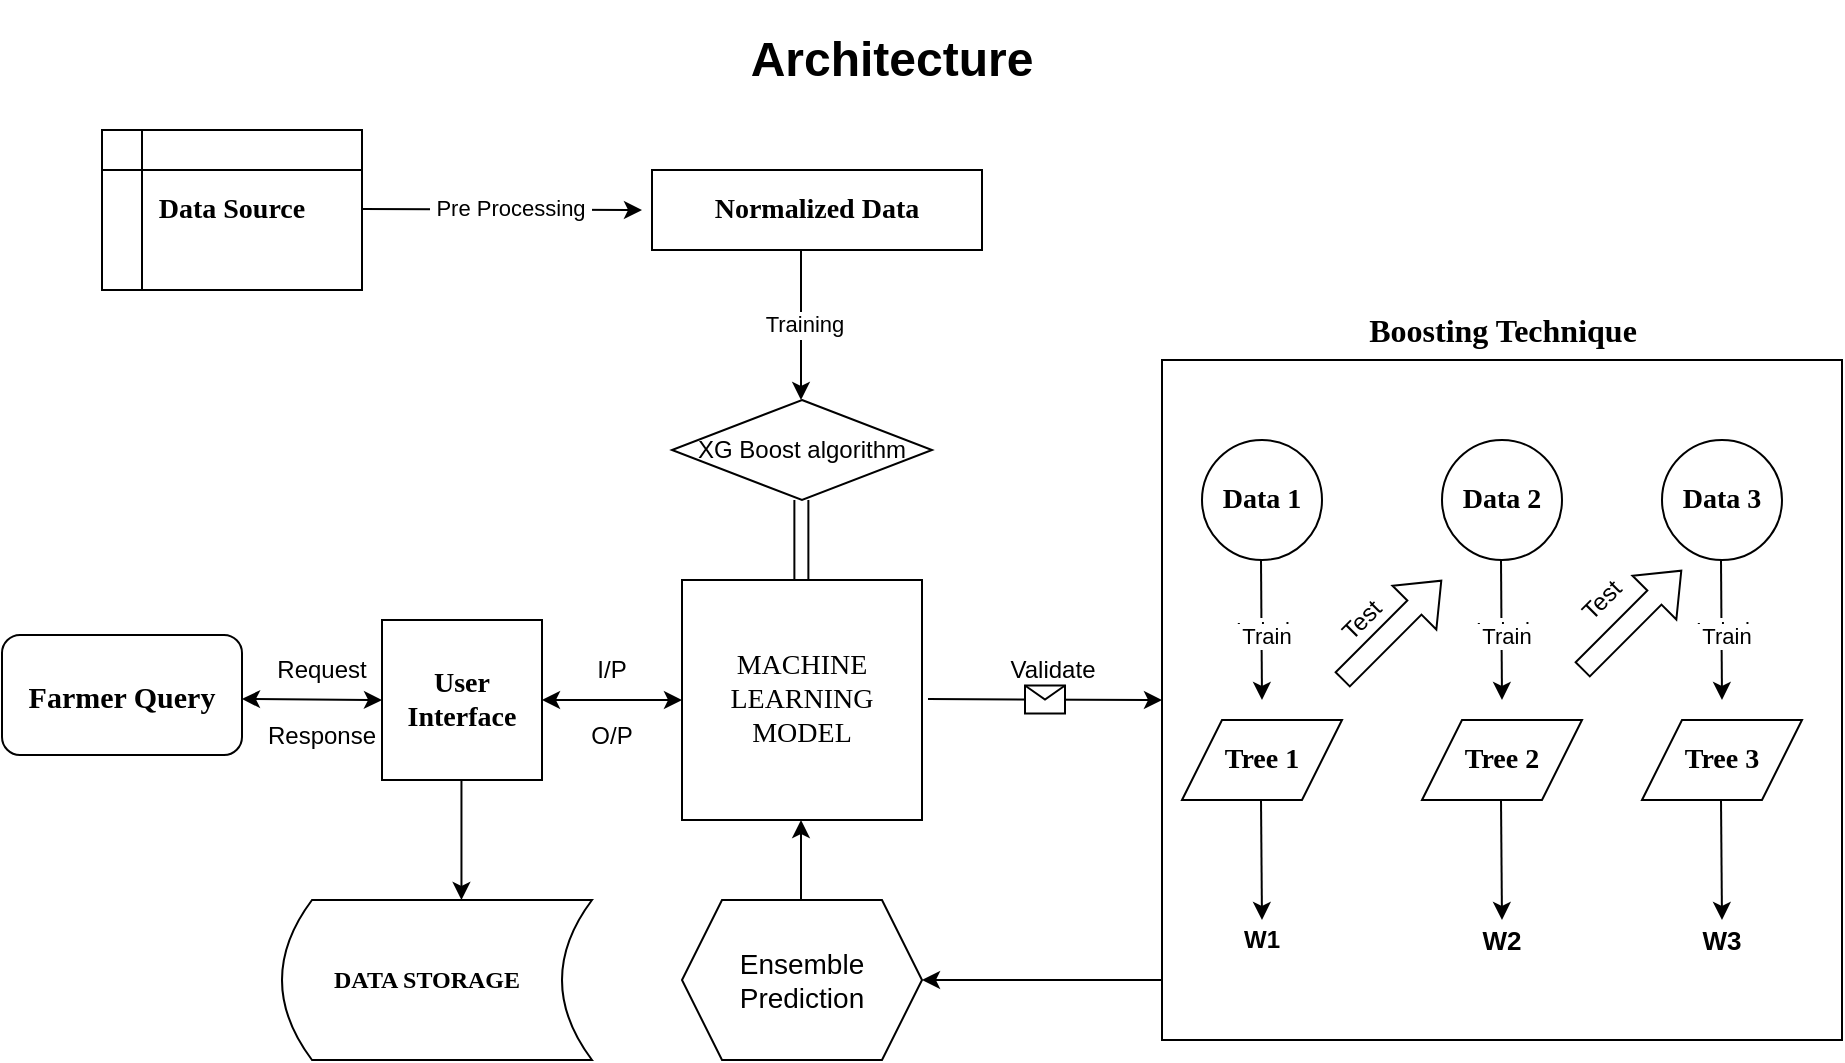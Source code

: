<mxfile version="22.1.4" type="device">
  <diagram name="Page-1" id="IPW8pOuw4DvIUizaTqhc">
    <mxGraphModel dx="2283" dy="593" grid="1" gridSize="10" guides="1" tooltips="1" connect="1" arrows="1" fold="1" page="1" pageScale="1" pageWidth="850" pageHeight="1100" math="0" shadow="0">
      <root>
        <mxCell id="0" />
        <mxCell id="1" parent="0" />
        <mxCell id="jM5wIbAw8bUpSAx-7QHz-1" value="&lt;b&gt;&lt;font face=&quot;Times New Roman&quot;&gt;Farmer Query&lt;/font&gt;&lt;/b&gt;" style="rounded=1;whiteSpace=wrap;html=1;fontSize=15;" parent="1" vertex="1">
          <mxGeometry x="-90" y="317.5" width="120" height="60" as="geometry" />
        </mxCell>
        <mxCell id="jM5wIbAw8bUpSAx-7QHz-7" value="&lt;font face=&quot;Times New Roman&quot; style=&quot;font-size: 14px;&quot;&gt;&lt;b&gt;User Interface&lt;/b&gt;&lt;/font&gt;" style="whiteSpace=wrap;html=1;aspect=fixed;" parent="1" vertex="1">
          <mxGeometry x="100" y="310" width="80" height="80" as="geometry" />
        </mxCell>
        <mxCell id="jM5wIbAw8bUpSAx-7QHz-13" value="&lt;font face=&quot;Times New Roman&quot; style=&quot;font-size: 14px;&quot;&gt;MACHINE LEARNING MODEL&lt;/font&gt;" style="whiteSpace=wrap;html=1;aspect=fixed;" parent="1" vertex="1">
          <mxGeometry x="250" y="290" width="120" height="120" as="geometry" />
        </mxCell>
        <mxCell id="jM5wIbAw8bUpSAx-7QHz-15" value="" style="endArrow=classic;html=1;rounded=0;" parent="1" edge="1">
          <mxGeometry relative="1" as="geometry">
            <mxPoint x="90" y="104.5" as="sourcePoint" />
            <mxPoint x="230" y="105" as="targetPoint" />
          </mxGeometry>
        </mxCell>
        <mxCell id="jM5wIbAw8bUpSAx-7QHz-16" value="Label" style="edgeLabel;resizable=0;html=1;align=center;verticalAlign=middle;" parent="jM5wIbAw8bUpSAx-7QHz-15" connectable="0" vertex="1">
          <mxGeometry relative="1" as="geometry" />
        </mxCell>
        <mxCell id="jM5wIbAw8bUpSAx-7QHz-17" value="&amp;nbsp;Pre Processing&amp;nbsp;" style="edgeLabel;html=1;align=center;verticalAlign=middle;resizable=0;points=[];" parent="jM5wIbAw8bUpSAx-7QHz-15" vertex="1" connectable="0">
          <mxGeometry x="0.05" y="1" relative="1" as="geometry">
            <mxPoint as="offset" />
          </mxGeometry>
        </mxCell>
        <mxCell id="jM5wIbAw8bUpSAx-7QHz-18" value="&lt;font size=&quot;1&quot; face=&quot;Times New Roman&quot;&gt;&lt;b style=&quot;font-size: 14px;&quot;&gt;Normalized Data&lt;/b&gt;&lt;/font&gt;" style="rounded=0;whiteSpace=wrap;html=1;" parent="1" vertex="1">
          <mxGeometry x="235" y="85" width="165" height="40" as="geometry" />
        </mxCell>
        <mxCell id="jM5wIbAw8bUpSAx-7QHz-19" value="" style="endArrow=classic;html=1;rounded=0;" parent="1" edge="1">
          <mxGeometry relative="1" as="geometry">
            <mxPoint x="309.5" y="125" as="sourcePoint" />
            <mxPoint x="309.5" y="200" as="targetPoint" />
          </mxGeometry>
        </mxCell>
        <mxCell id="jM5wIbAw8bUpSAx-7QHz-20" value="Label" style="edgeLabel;resizable=0;html=1;align=center;verticalAlign=middle;" parent="jM5wIbAw8bUpSAx-7QHz-19" connectable="0" vertex="1">
          <mxGeometry relative="1" as="geometry" />
        </mxCell>
        <mxCell id="jM5wIbAw8bUpSAx-7QHz-21" value="&amp;nbsp;Training&amp;nbsp;" style="edgeLabel;html=1;align=center;verticalAlign=middle;resizable=0;points=[];" parent="jM5wIbAw8bUpSAx-7QHz-19" vertex="1" connectable="0">
          <mxGeometry x="-0.02" y="4" relative="1" as="geometry">
            <mxPoint x="-3" as="offset" />
          </mxGeometry>
        </mxCell>
        <mxCell id="jM5wIbAw8bUpSAx-7QHz-22" value="XG Boost algorithm" style="rhombus;whiteSpace=wrap;html=1;" parent="1" vertex="1">
          <mxGeometry x="245" y="200" width="130" height="50" as="geometry" />
        </mxCell>
        <mxCell id="jM5wIbAw8bUpSAx-7QHz-23" value="" style="shape=link;html=1;rounded=0;width=7;" parent="1" edge="1">
          <mxGeometry width="100" relative="1" as="geometry">
            <mxPoint x="309.69" y="250" as="sourcePoint" />
            <mxPoint x="309.69" y="290" as="targetPoint" />
          </mxGeometry>
        </mxCell>
        <mxCell id="jM5wIbAw8bUpSAx-7QHz-25" value="" style="endArrow=classic;startArrow=classic;html=1;rounded=0;" parent="1" edge="1">
          <mxGeometry width="50" height="50" relative="1" as="geometry">
            <mxPoint x="30" y="349.5" as="sourcePoint" />
            <mxPoint x="100" y="350" as="targetPoint" />
          </mxGeometry>
        </mxCell>
        <mxCell id="jM5wIbAw8bUpSAx-7QHz-28" value="" style="endArrow=classic;html=1;rounded=0;entryX=0;entryY=0.5;entryDx=0;entryDy=0;" parent="1" target="jM5wIbAw8bUpSAx-7QHz-31" edge="1">
          <mxGeometry relative="1" as="geometry">
            <mxPoint x="373" y="349.5" as="sourcePoint" />
            <mxPoint x="478" y="350" as="targetPoint" />
          </mxGeometry>
        </mxCell>
        <mxCell id="jM5wIbAw8bUpSAx-7QHz-29" value="" style="shape=message;html=1;outlineConnect=0;" parent="jM5wIbAw8bUpSAx-7QHz-28" vertex="1">
          <mxGeometry width="20" height="14" relative="1" as="geometry">
            <mxPoint x="-10" y="-7" as="offset" />
          </mxGeometry>
        </mxCell>
        <mxCell id="jM5wIbAw8bUpSAx-7QHz-30" value="Validate" style="text;html=1;align=center;verticalAlign=middle;resizable=0;points=[];autosize=1;strokeColor=none;fillColor=none;" parent="1" vertex="1">
          <mxGeometry x="400" y="320" width="70" height="30" as="geometry" />
        </mxCell>
        <mxCell id="jM5wIbAw8bUpSAx-7QHz-31" value="" style="whiteSpace=wrap;html=1;aspect=fixed;" parent="1" vertex="1">
          <mxGeometry x="490" y="180" width="340" height="340" as="geometry" />
        </mxCell>
        <mxCell id="jM5wIbAw8bUpSAx-7QHz-33" value="&lt;font face=&quot;Times New Roman&quot; style=&quot;font-size: 16px;&quot;&gt;&lt;b&gt;Boosting Technique&lt;/b&gt;&lt;/font&gt;" style="text;html=1;align=center;verticalAlign=middle;resizable=0;points=[];autosize=1;strokeColor=none;fillColor=none;" parent="1" vertex="1">
          <mxGeometry x="580" y="150" width="160" height="30" as="geometry" />
        </mxCell>
        <mxCell id="jM5wIbAw8bUpSAx-7QHz-39" value="&lt;b&gt;&lt;font style=&quot;font-size: 14px;&quot; face=&quot;Times New Roman&quot;&gt;Tree 1&lt;/font&gt;&lt;/b&gt;" style="shape=parallelogram;perimeter=parallelogramPerimeter;whiteSpace=wrap;html=1;fixedSize=1;" parent="1" vertex="1">
          <mxGeometry x="500" y="360" width="80" height="40" as="geometry" />
        </mxCell>
        <mxCell id="jM5wIbAw8bUpSAx-7QHz-43" value="&lt;b&gt;W1&lt;/b&gt;" style="text;html=1;strokeColor=none;fillColor=none;align=center;verticalAlign=middle;whiteSpace=wrap;rounded=0;rotation=0;" parent="1" vertex="1">
          <mxGeometry x="515" y="460" width="50" height="20" as="geometry" />
        </mxCell>
        <mxCell id="jM5wIbAw8bUpSAx-7QHz-44" value="&lt;b&gt;&lt;font style=&quot;font-size: 14px;&quot; face=&quot;Times New Roman&quot;&gt;Data 2&lt;/font&gt;&lt;/b&gt;" style="ellipse;whiteSpace=wrap;html=1;aspect=fixed;" parent="1" vertex="1">
          <mxGeometry x="630" y="220" width="60" height="60" as="geometry" />
        </mxCell>
        <mxCell id="jM5wIbAw8bUpSAx-7QHz-45" value="" style="shape=flexArrow;endArrow=classic;html=1;rounded=0;" parent="1" edge="1">
          <mxGeometry width="50" height="50" relative="1" as="geometry">
            <mxPoint x="580" y="340" as="sourcePoint" />
            <mxPoint x="630" y="290" as="targetPoint" />
          </mxGeometry>
        </mxCell>
        <mxCell id="jM5wIbAw8bUpSAx-7QHz-48" value="" style="endArrow=classic;html=1;rounded=0;" parent="1" edge="1">
          <mxGeometry relative="1" as="geometry">
            <mxPoint x="539.5" y="280" as="sourcePoint" />
            <mxPoint x="540" y="350" as="targetPoint" />
          </mxGeometry>
        </mxCell>
        <mxCell id="jM5wIbAw8bUpSAx-7QHz-49" value="Label" style="edgeLabel;resizable=0;html=1;align=center;verticalAlign=middle;" parent="jM5wIbAw8bUpSAx-7QHz-48" connectable="0" vertex="1">
          <mxGeometry relative="1" as="geometry" />
        </mxCell>
        <mxCell id="jM5wIbAw8bUpSAx-7QHz-50" value="&amp;nbsp;Train&amp;nbsp;" style="edgeLabel;html=1;align=center;verticalAlign=middle;resizable=0;points=[];" parent="jM5wIbAw8bUpSAx-7QHz-48" vertex="1" connectable="0">
          <mxGeometry x="0.067" y="2" relative="1" as="geometry">
            <mxPoint as="offset" />
          </mxGeometry>
        </mxCell>
        <mxCell id="jM5wIbAw8bUpSAx-7QHz-52" value="" style="endArrow=classic;html=1;rounded=0;" parent="1" edge="1">
          <mxGeometry width="50" height="50" relative="1" as="geometry">
            <mxPoint x="539.5" y="400" as="sourcePoint" />
            <mxPoint x="540" y="460" as="targetPoint" />
          </mxGeometry>
        </mxCell>
        <mxCell id="jM5wIbAw8bUpSAx-7QHz-53" value="Test" style="text;html=1;strokeColor=none;fillColor=none;align=center;verticalAlign=middle;whiteSpace=wrap;rounded=0;rotation=-45;" parent="1" vertex="1">
          <mxGeometry x="565" y="300" width="50" height="20" as="geometry" />
        </mxCell>
        <mxCell id="jM5wIbAw8bUpSAx-7QHz-61" value="" style="endArrow=classic;html=1;rounded=0;" parent="1" edge="1">
          <mxGeometry width="50" height="50" relative="1" as="geometry">
            <mxPoint x="659.5" y="400" as="sourcePoint" />
            <mxPoint x="660" y="460" as="targetPoint" />
          </mxGeometry>
        </mxCell>
        <mxCell id="jM5wIbAw8bUpSAx-7QHz-62" value="" style="endArrow=classic;html=1;rounded=0;" parent="1" edge="1">
          <mxGeometry relative="1" as="geometry">
            <mxPoint x="659.5" y="280" as="sourcePoint" />
            <mxPoint x="660" y="350" as="targetPoint" />
          </mxGeometry>
        </mxCell>
        <mxCell id="jM5wIbAw8bUpSAx-7QHz-63" value="Label" style="edgeLabel;resizable=0;html=1;align=center;verticalAlign=middle;" parent="jM5wIbAw8bUpSAx-7QHz-62" connectable="0" vertex="1">
          <mxGeometry relative="1" as="geometry" />
        </mxCell>
        <mxCell id="jM5wIbAw8bUpSAx-7QHz-64" value="&amp;nbsp;Train&amp;nbsp;" style="edgeLabel;html=1;align=center;verticalAlign=middle;resizable=0;points=[];" parent="jM5wIbAw8bUpSAx-7QHz-62" vertex="1" connectable="0">
          <mxGeometry x="0.067" y="2" relative="1" as="geometry">
            <mxPoint as="offset" />
          </mxGeometry>
        </mxCell>
        <mxCell id="jM5wIbAw8bUpSAx-7QHz-65" value="&lt;font face=&quot;Times New Roman&quot; style=&quot;font-size: 14px;&quot;&gt;&lt;b&gt;Tree 2&lt;/b&gt;&lt;/font&gt;" style="shape=parallelogram;perimeter=parallelogramPerimeter;whiteSpace=wrap;html=1;fixedSize=1;" parent="1" vertex="1">
          <mxGeometry x="620" y="360" width="80" height="40" as="geometry" />
        </mxCell>
        <mxCell id="jM5wIbAw8bUpSAx-7QHz-66" value="&lt;b&gt;&lt;font style=&quot;font-size: 14px;&quot; face=&quot;Times New Roman&quot;&gt;Data 1&lt;/font&gt;&lt;/b&gt;" style="ellipse;whiteSpace=wrap;html=1;aspect=fixed;" parent="1" vertex="1">
          <mxGeometry x="510" y="220" width="60" height="60" as="geometry" />
        </mxCell>
        <mxCell id="jM5wIbAw8bUpSAx-7QHz-68" value="&lt;b&gt;&lt;font style=&quot;font-size: 13px;&quot;&gt;W2&lt;/font&gt;&lt;/b&gt;" style="text;html=1;strokeColor=none;fillColor=none;align=center;verticalAlign=middle;whiteSpace=wrap;rounded=0;" parent="1" vertex="1">
          <mxGeometry x="635" y="460" width="50" height="20" as="geometry" />
        </mxCell>
        <mxCell id="jM5wIbAw8bUpSAx-7QHz-69" value="" style="shape=flexArrow;endArrow=classic;html=1;rounded=0;" parent="1" edge="1">
          <mxGeometry width="50" height="50" relative="1" as="geometry">
            <mxPoint x="700" y="335" as="sourcePoint" />
            <mxPoint x="750" y="285" as="targetPoint" />
          </mxGeometry>
        </mxCell>
        <mxCell id="jM5wIbAw8bUpSAx-7QHz-70" value="&lt;b&gt;&lt;font style=&quot;font-size: 14px;&quot; face=&quot;Times New Roman&quot;&gt;Data 3&lt;/font&gt;&lt;/b&gt;" style="ellipse;whiteSpace=wrap;html=1;aspect=fixed;" parent="1" vertex="1">
          <mxGeometry x="740" y="220" width="60" height="60" as="geometry" />
        </mxCell>
        <mxCell id="jM5wIbAw8bUpSAx-7QHz-71" value="Test" style="text;strokeColor=none;fillColor=none;align=center;verticalAlign=middle;whiteSpace=wrap;rounded=0;rotation=-45;" parent="1" vertex="1">
          <mxGeometry x="684.999" y="289.999" width="50" height="20" as="geometry" />
        </mxCell>
        <mxCell id="jM5wIbAw8bUpSAx-7QHz-73" value="" style="endArrow=classic;html=1;rounded=0;" parent="1" edge="1">
          <mxGeometry relative="1" as="geometry">
            <mxPoint x="769.5" y="280" as="sourcePoint" />
            <mxPoint x="770" y="350" as="targetPoint" />
          </mxGeometry>
        </mxCell>
        <mxCell id="jM5wIbAw8bUpSAx-7QHz-74" value="Label" style="edgeLabel;resizable=0;html=1;align=center;verticalAlign=middle;" parent="jM5wIbAw8bUpSAx-7QHz-73" connectable="0" vertex="1">
          <mxGeometry relative="1" as="geometry" />
        </mxCell>
        <mxCell id="jM5wIbAw8bUpSAx-7QHz-75" value="&amp;nbsp;Train&amp;nbsp;" style="edgeLabel;html=1;align=center;verticalAlign=middle;resizable=0;points=[];" parent="jM5wIbAw8bUpSAx-7QHz-73" vertex="1" connectable="0">
          <mxGeometry x="0.067" y="2" relative="1" as="geometry">
            <mxPoint as="offset" />
          </mxGeometry>
        </mxCell>
        <mxCell id="jM5wIbAw8bUpSAx-7QHz-76" value="&lt;font size=&quot;1&quot; face=&quot;Times New Roman&quot;&gt;&lt;b style=&quot;font-size: 14px;&quot;&gt;Tree 3&lt;/b&gt;&lt;/font&gt;" style="shape=parallelogram;perimeter=parallelogramPerimeter;whiteSpace=wrap;html=1;fixedSize=1;" parent="1" vertex="1">
          <mxGeometry x="730" y="360" width="80" height="40" as="geometry" />
        </mxCell>
        <mxCell id="jM5wIbAw8bUpSAx-7QHz-77" value="" style="endArrow=classic;html=1;rounded=0;" parent="1" edge="1">
          <mxGeometry width="50" height="50" relative="1" as="geometry">
            <mxPoint x="769.5" y="400" as="sourcePoint" />
            <mxPoint x="770" y="460" as="targetPoint" />
          </mxGeometry>
        </mxCell>
        <mxCell id="jM5wIbAw8bUpSAx-7QHz-79" value="&lt;b&gt;&lt;font style=&quot;font-size: 13px;&quot;&gt;W3&lt;/font&gt;&lt;/b&gt;" style="text;html=1;strokeColor=none;fillColor=none;align=center;verticalAlign=middle;whiteSpace=wrap;rounded=0;" parent="1" vertex="1">
          <mxGeometry x="745" y="460" width="50" height="20" as="geometry" />
        </mxCell>
        <mxCell id="jM5wIbAw8bUpSAx-7QHz-80" value="" style="endArrow=classic;html=1;rounded=0;entryX=1;entryY=0.5;entryDx=0;entryDy=0;" parent="1" target="jM5wIbAw8bUpSAx-7QHz-83" edge="1">
          <mxGeometry relative="1" as="geometry">
            <mxPoint x="490" y="490" as="sourcePoint" />
            <mxPoint x="380" y="490" as="targetPoint" />
          </mxGeometry>
        </mxCell>
        <mxCell id="jM5wIbAw8bUpSAx-7QHz-83" value="&lt;font style=&quot;font-size: 14px;&quot;&gt;Ensemble Prediction&lt;/font&gt;" style="shape=hexagon;perimeter=hexagonPerimeter2;whiteSpace=wrap;html=1;fixedSize=1;" parent="1" vertex="1">
          <mxGeometry x="250" y="450" width="120" height="80" as="geometry" />
        </mxCell>
        <mxCell id="jM5wIbAw8bUpSAx-7QHz-84" value="" style="endArrow=classic;html=1;rounded=0;" parent="1" edge="1">
          <mxGeometry width="50" height="50" relative="1" as="geometry">
            <mxPoint x="309.5" y="450" as="sourcePoint" />
            <mxPoint x="309.5" y="410" as="targetPoint" />
          </mxGeometry>
        </mxCell>
        <mxCell id="jM5wIbAw8bUpSAx-7QHz-85" value="" style="endArrow=classic;startArrow=classic;html=1;rounded=0;entryX=0;entryY=0.5;entryDx=0;entryDy=0;" parent="1" target="jM5wIbAw8bUpSAx-7QHz-13" edge="1">
          <mxGeometry width="50" height="50" relative="1" as="geometry">
            <mxPoint x="180" y="350" as="sourcePoint" />
            <mxPoint x="240" y="347" as="targetPoint" />
          </mxGeometry>
        </mxCell>
        <mxCell id="jM5wIbAw8bUpSAx-7QHz-86" value="Request" style="text;html=1;strokeColor=none;fillColor=none;align=center;verticalAlign=middle;whiteSpace=wrap;rounded=0;" parent="1" vertex="1">
          <mxGeometry x="50" y="330" width="40" height="10" as="geometry" />
        </mxCell>
        <mxCell id="jM5wIbAw8bUpSAx-7QHz-87" value="Response" style="text;html=1;strokeColor=none;fillColor=none;align=center;verticalAlign=middle;whiteSpace=wrap;rounded=0;" parent="1" vertex="1">
          <mxGeometry x="50" y="355" width="40" height="25" as="geometry" />
        </mxCell>
        <mxCell id="jM5wIbAw8bUpSAx-7QHz-89" value="I/P" style="text;html=1;strokeColor=none;fillColor=none;align=center;verticalAlign=middle;whiteSpace=wrap;rounded=0;" parent="1" vertex="1">
          <mxGeometry x="195" y="325" width="40" height="20" as="geometry" />
        </mxCell>
        <mxCell id="jM5wIbAw8bUpSAx-7QHz-90" value="O/P" style="text;html=1;strokeColor=none;fillColor=none;align=center;verticalAlign=middle;whiteSpace=wrap;rounded=0;" parent="1" vertex="1">
          <mxGeometry x="195" y="357.5" width="40" height="20" as="geometry" />
        </mxCell>
        <mxCell id="hN-RNggsE1yZdYFDovAl-2" value="&lt;b&gt;&lt;font style=&quot;font-size: 14px;&quot; face=&quot;Times New Roman&quot;&gt;Data Source&lt;/font&gt;&lt;/b&gt;" style="shape=internalStorage;whiteSpace=wrap;html=1;backgroundOutline=1;" vertex="1" parent="1">
          <mxGeometry x="-40" y="65" width="130" height="80" as="geometry" />
        </mxCell>
        <mxCell id="hN-RNggsE1yZdYFDovAl-4" value="&lt;div style=&quot;&quot;&gt;&lt;b&gt;&lt;font face=&quot;Times New Roman&quot;&gt;&lt;span style=&quot;background-color: initial; white-space: pre;&quot;&gt;&#x9;&lt;/span&gt;&lt;span style=&quot;background-color: initial;&quot;&gt;DATA STORAGE&amp;nbsp;&lt;/span&gt;&lt;/font&gt;&lt;/b&gt;&lt;/div&gt;" style="shape=dataStorage;whiteSpace=wrap;html=1;fixedSize=1;size=15;align=left;" vertex="1" parent="1">
          <mxGeometry x="50" y="450" width="155" height="80" as="geometry" />
        </mxCell>
        <mxCell id="hN-RNggsE1yZdYFDovAl-8" value="&lt;h1 style=&quot;&quot;&gt;Architecture&lt;br&gt;&lt;/h1&gt;" style="text;html=1;strokeColor=none;fillColor=none;spacing=5;spacingTop=-20;whiteSpace=wrap;overflow=hidden;rounded=0;align=center;" vertex="1" parent="1">
          <mxGeometry x="95" y="10" width="520" height="50" as="geometry" />
        </mxCell>
        <mxCell id="hN-RNggsE1yZdYFDovAl-12" value="" style="endArrow=classic;html=1;rounded=0;exitX=0.25;exitY=1;exitDx=0;exitDy=0;" edge="1" parent="1">
          <mxGeometry width="50" height="50" relative="1" as="geometry">
            <mxPoint x="139.73" y="390" as="sourcePoint" />
            <mxPoint x="139.73" y="450" as="targetPoint" />
          </mxGeometry>
        </mxCell>
      </root>
    </mxGraphModel>
  </diagram>
</mxfile>
